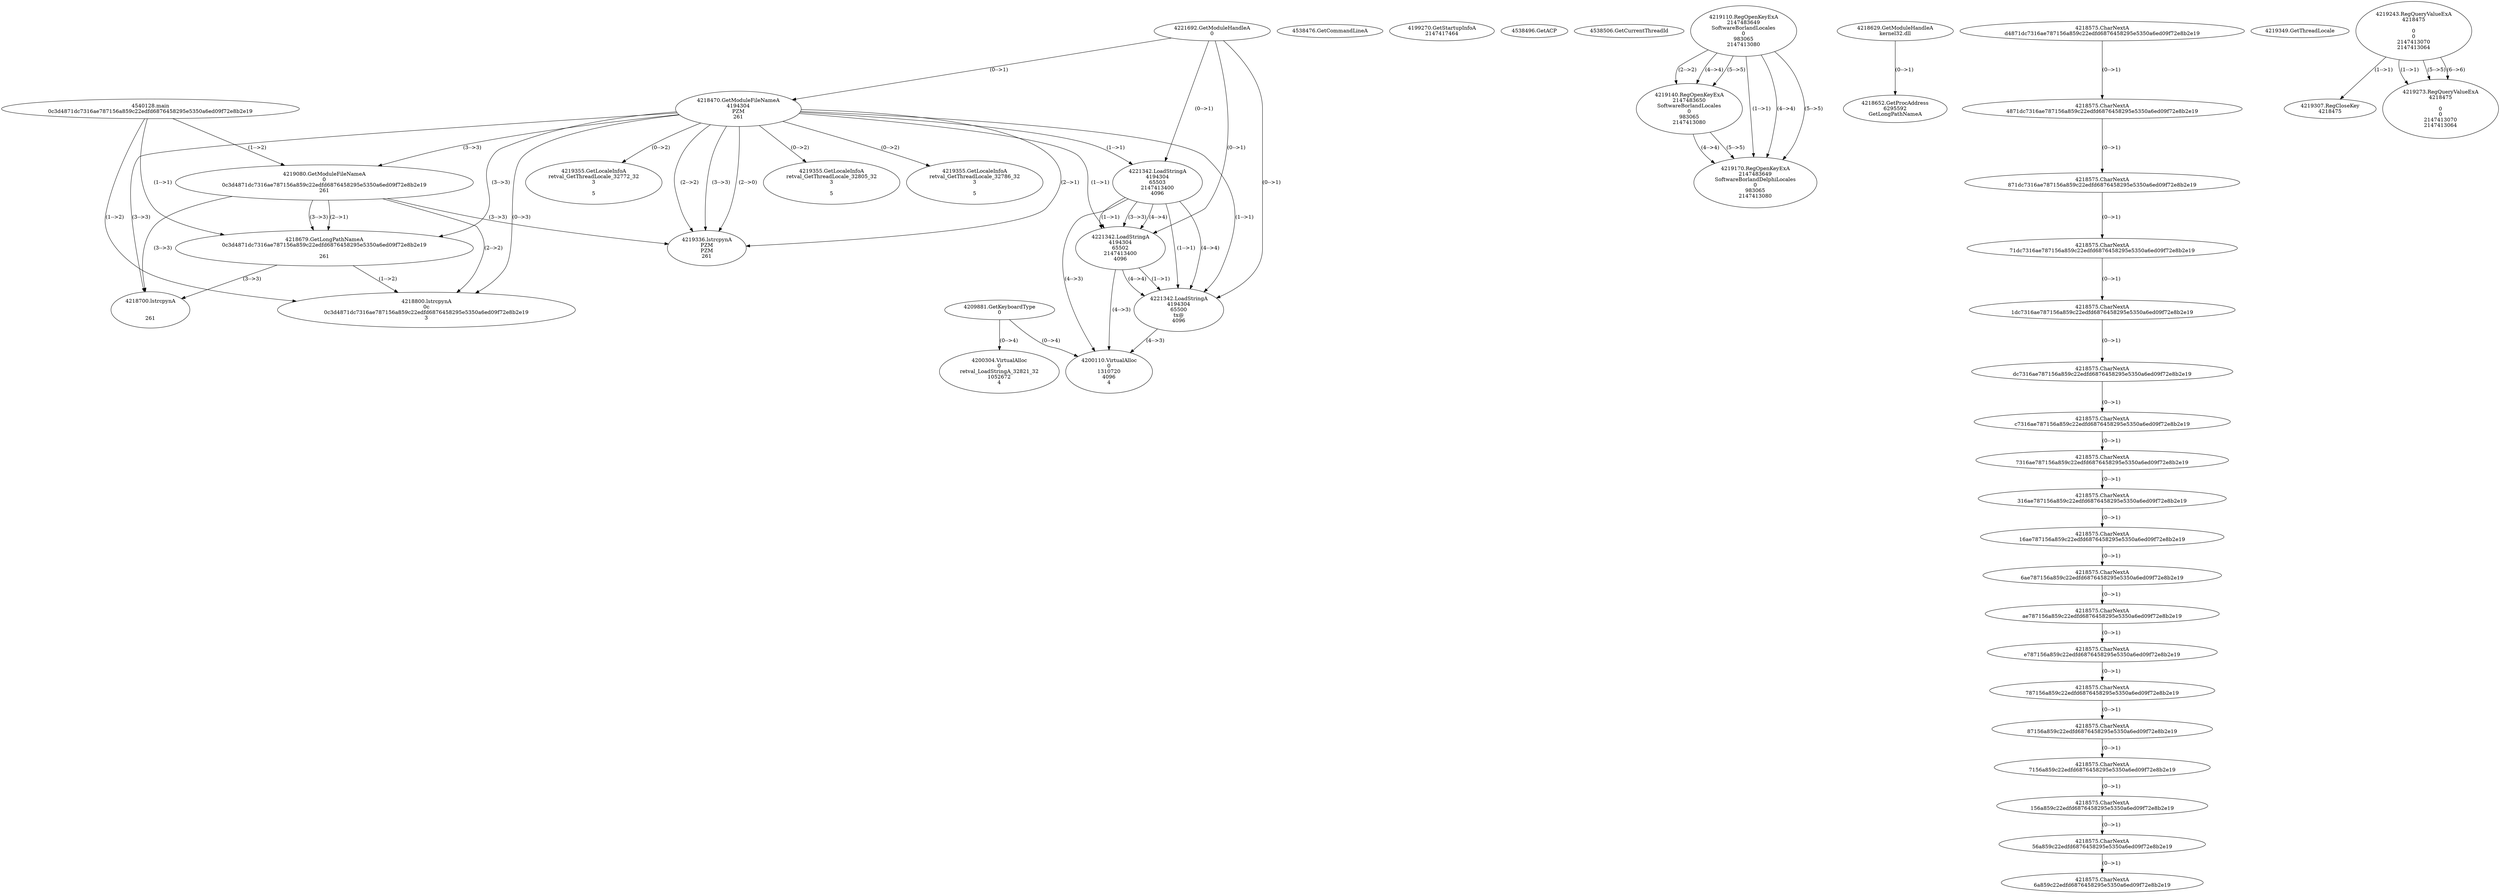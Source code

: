 // Global SCDG with merge call
digraph {
	0 [label="4540128.main
0c3d4871dc7316ae787156a859c22edfd6876458295e5350a6ed09f72e8b2e19"]
	1 [label="4221692.GetModuleHandleA
0"]
	2 [label="4209881.GetKeyboardType
0"]
	3 [label="4538476.GetCommandLineA
"]
	4 [label="4199270.GetStartupInfoA
2147417464"]
	5 [label="4538496.GetACP
"]
	6 [label="4538506.GetCurrentThreadId
"]
	7 [label="4218470.GetModuleFileNameA
4194304
PZM
261"]
	1 -> 7 [label="(0-->1)"]
	8 [label="4219080.GetModuleFileNameA
0
0c3d4871dc7316ae787156a859c22edfd6876458295e5350a6ed09f72e8b2e19
261"]
	0 -> 8 [label="(1-->2)"]
	7 -> 8 [label="(3-->3)"]
	9 [label="4219110.RegOpenKeyExA
2147483649
Software\Borland\Locales
0
983065
2147413080"]
	10 [label="4219140.RegOpenKeyExA
2147483650
Software\Borland\Locales
0
983065
2147413080"]
	9 -> 10 [label="(2-->2)"]
	9 -> 10 [label="(4-->4)"]
	9 -> 10 [label="(5-->5)"]
	11 [label="4218629.GetModuleHandleA
kernel32.dll"]
	12 [label="4218652.GetProcAddress
6295592
GetLongPathNameA"]
	11 -> 12 [label="(0-->1)"]
	13 [label="4218679.GetLongPathNameA
0c3d4871dc7316ae787156a859c22edfd6876458295e5350a6ed09f72e8b2e19

261"]
	0 -> 13 [label="(1-->1)"]
	8 -> 13 [label="(2-->1)"]
	7 -> 13 [label="(3-->3)"]
	8 -> 13 [label="(3-->3)"]
	14 [label="4218800.lstrcpynA
0c
0c3d4871dc7316ae787156a859c22edfd6876458295e5350a6ed09f72e8b2e19
3"]
	0 -> 14 [label="(1-->2)"]
	8 -> 14 [label="(2-->2)"]
	13 -> 14 [label="(1-->2)"]
	7 -> 14 [label="(0-->3)"]
	15 [label="4218575.CharNextA
d4871dc7316ae787156a859c22edfd6876458295e5350a6ed09f72e8b2e19"]
	16 [label="4218575.CharNextA
4871dc7316ae787156a859c22edfd6876458295e5350a6ed09f72e8b2e19"]
	15 -> 16 [label="(0-->1)"]
	17 [label="4218575.CharNextA
871dc7316ae787156a859c22edfd6876458295e5350a6ed09f72e8b2e19"]
	16 -> 17 [label="(0-->1)"]
	18 [label="4218575.CharNextA
71dc7316ae787156a859c22edfd6876458295e5350a6ed09f72e8b2e19"]
	17 -> 18 [label="(0-->1)"]
	19 [label="4218575.CharNextA
1dc7316ae787156a859c22edfd6876458295e5350a6ed09f72e8b2e19"]
	18 -> 19 [label="(0-->1)"]
	20 [label="4218575.CharNextA
dc7316ae787156a859c22edfd6876458295e5350a6ed09f72e8b2e19"]
	19 -> 20 [label="(0-->1)"]
	21 [label="4218575.CharNextA
c7316ae787156a859c22edfd6876458295e5350a6ed09f72e8b2e19"]
	20 -> 21 [label="(0-->1)"]
	22 [label="4218575.CharNextA
7316ae787156a859c22edfd6876458295e5350a6ed09f72e8b2e19"]
	21 -> 22 [label="(0-->1)"]
	23 [label="4218575.CharNextA
316ae787156a859c22edfd6876458295e5350a6ed09f72e8b2e19"]
	22 -> 23 [label="(0-->1)"]
	24 [label="4218575.CharNextA
16ae787156a859c22edfd6876458295e5350a6ed09f72e8b2e19"]
	23 -> 24 [label="(0-->1)"]
	25 [label="4218575.CharNextA
6ae787156a859c22edfd6876458295e5350a6ed09f72e8b2e19"]
	24 -> 25 [label="(0-->1)"]
	26 [label="4218575.CharNextA
ae787156a859c22edfd6876458295e5350a6ed09f72e8b2e19"]
	25 -> 26 [label="(0-->1)"]
	27 [label="4218575.CharNextA
e787156a859c22edfd6876458295e5350a6ed09f72e8b2e19"]
	26 -> 27 [label="(0-->1)"]
	28 [label="4218575.CharNextA
787156a859c22edfd6876458295e5350a6ed09f72e8b2e19"]
	27 -> 28 [label="(0-->1)"]
	29 [label="4218575.CharNextA
87156a859c22edfd6876458295e5350a6ed09f72e8b2e19"]
	28 -> 29 [label="(0-->1)"]
	30 [label="4218575.CharNextA
7156a859c22edfd6876458295e5350a6ed09f72e8b2e19"]
	29 -> 30 [label="(0-->1)"]
	31 [label="4218575.CharNextA
156a859c22edfd6876458295e5350a6ed09f72e8b2e19"]
	30 -> 31 [label="(0-->1)"]
	32 [label="4218575.CharNextA
56a859c22edfd6876458295e5350a6ed09f72e8b2e19"]
	31 -> 32 [label="(0-->1)"]
	33 [label="4218575.CharNextA
6a859c22edfd6876458295e5350a6ed09f72e8b2e19"]
	32 -> 33 [label="(0-->1)"]
	34 [label="4219170.RegOpenKeyExA
2147483649
Software\Borland\Delphi\Locales
0
983065
2147413080"]
	9 -> 34 [label="(1-->1)"]
	9 -> 34 [label="(4-->4)"]
	10 -> 34 [label="(4-->4)"]
	9 -> 34 [label="(5-->5)"]
	10 -> 34 [label="(5-->5)"]
	35 [label="4219336.lstrcpynA
PZM
PZM
261"]
	7 -> 35 [label="(2-->1)"]
	7 -> 35 [label="(2-->2)"]
	7 -> 35 [label="(3-->3)"]
	8 -> 35 [label="(3-->3)"]
	7 -> 35 [label="(2-->0)"]
	36 [label="4219349.GetThreadLocale
"]
	37 [label="4219355.GetLocaleInfoA
retval_GetThreadLocale_32772_32
3

5"]
	7 -> 37 [label="(0-->2)"]
	38 [label="4221342.LoadStringA
4194304
65503
2147413400
4096"]
	1 -> 38 [label="(0-->1)"]
	7 -> 38 [label="(1-->1)"]
	39 [label="4221342.LoadStringA
4194304
65502
2147413400
4096"]
	1 -> 39 [label="(0-->1)"]
	7 -> 39 [label="(1-->1)"]
	38 -> 39 [label="(1-->1)"]
	38 -> 39 [label="(3-->3)"]
	38 -> 39 [label="(4-->4)"]
	40 [label="4221342.LoadStringA
4194304
65500
tx@
4096"]
	1 -> 40 [label="(0-->1)"]
	7 -> 40 [label="(1-->1)"]
	38 -> 40 [label="(1-->1)"]
	39 -> 40 [label="(1-->1)"]
	38 -> 40 [label="(4-->4)"]
	39 -> 40 [label="(4-->4)"]
	41 [label="4200110.VirtualAlloc
0
1310720
4096
4"]
	38 -> 41 [label="(4-->3)"]
	39 -> 41 [label="(4-->3)"]
	40 -> 41 [label="(4-->3)"]
	2 -> 41 [label="(0-->4)"]
	42 [label="4200304.VirtualAlloc
0
retval_LoadStringA_32821_32
1052672
4"]
	2 -> 42 [label="(0-->4)"]
	43 [label="4218700.lstrcpynA


261"]
	7 -> 43 [label="(3-->3)"]
	8 -> 43 [label="(3-->3)"]
	13 -> 43 [label="(3-->3)"]
	44 [label="4219243.RegQueryValueExA
4218475

0
0
2147413070
2147413064"]
	45 [label="4219307.RegCloseKey
4218475"]
	44 -> 45 [label="(1-->1)"]
	46 [label="4219355.GetLocaleInfoA
retval_GetThreadLocale_32805_32
3

5"]
	7 -> 46 [label="(0-->2)"]
	47 [label="4219273.RegQueryValueExA
4218475

0
0
2147413070
2147413064"]
	44 -> 47 [label="(1-->1)"]
	44 -> 47 [label="(5-->5)"]
	44 -> 47 [label="(6-->6)"]
	48 [label="4219355.GetLocaleInfoA
retval_GetThreadLocale_32786_32
3

5"]
	7 -> 48 [label="(0-->2)"]
}
